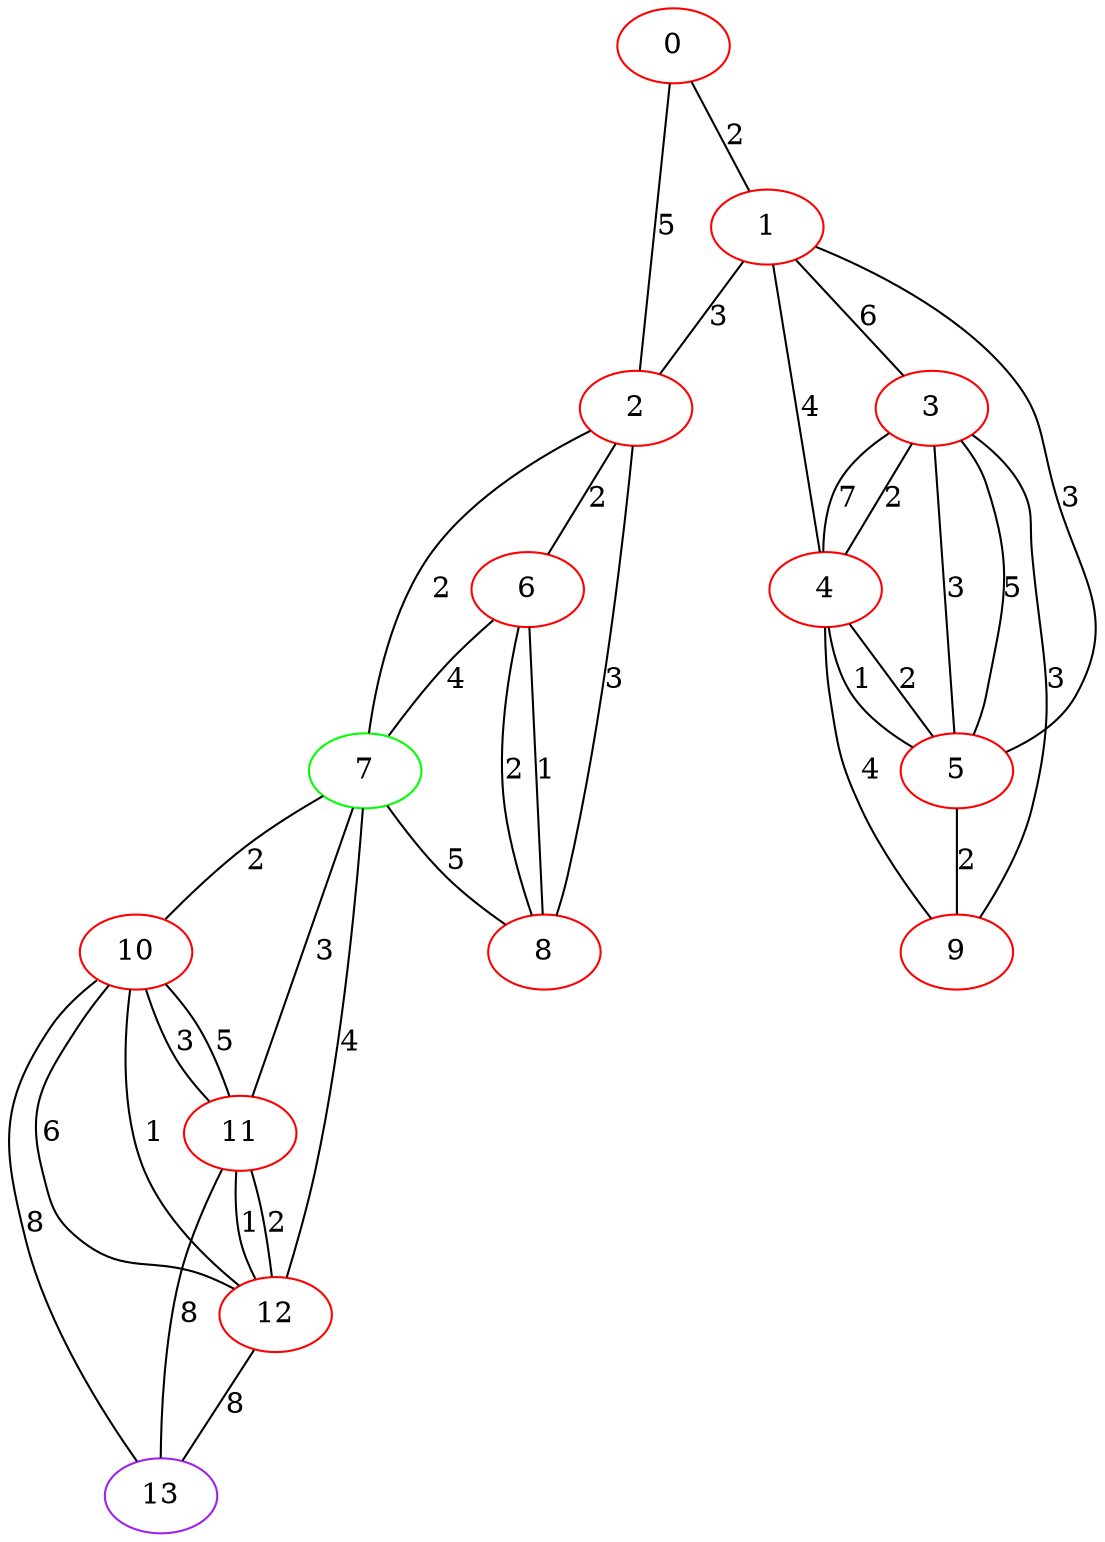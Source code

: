 graph "" {
0 [color=red, weight=1];
1 [color=red, weight=1];
2 [color=red, weight=1];
3 [color=red, weight=1];
4 [color=red, weight=1];
5 [color=red, weight=1];
6 [color=red, weight=1];
7 [color=green, weight=2];
8 [color=red, weight=1];
9 [color=red, weight=1];
10 [color=red, weight=1];
11 [color=red, weight=1];
12 [color=red, weight=1];
13 [color=purple, weight=4];
0 -- 1  [key=0, label=2];
0 -- 2  [key=0, label=5];
1 -- 2  [key=0, label=3];
1 -- 3  [key=0, label=6];
1 -- 4  [key=0, label=4];
1 -- 5  [key=0, label=3];
2 -- 8  [key=0, label=3];
2 -- 6  [key=0, label=2];
2 -- 7  [key=0, label=2];
3 -- 9  [key=0, label=3];
3 -- 4  [key=0, label=7];
3 -- 4  [key=1, label=2];
3 -- 5  [key=0, label=5];
3 -- 5  [key=1, label=3];
4 -- 9  [key=0, label=4];
4 -- 5  [key=0, label=2];
4 -- 5  [key=1, label=1];
5 -- 9  [key=0, label=2];
6 -- 8  [key=0, label=1];
6 -- 8  [key=1, label=2];
6 -- 7  [key=0, label=4];
7 -- 8  [key=0, label=5];
7 -- 10  [key=0, label=2];
7 -- 11  [key=0, label=3];
7 -- 12  [key=0, label=4];
10 -- 11  [key=0, label=5];
10 -- 11  [key=1, label=3];
10 -- 12  [key=0, label=6];
10 -- 12  [key=1, label=1];
10 -- 13  [key=0, label=8];
11 -- 12  [key=0, label=1];
11 -- 12  [key=1, label=2];
11 -- 13  [key=0, label=8];
12 -- 13  [key=0, label=8];
}
